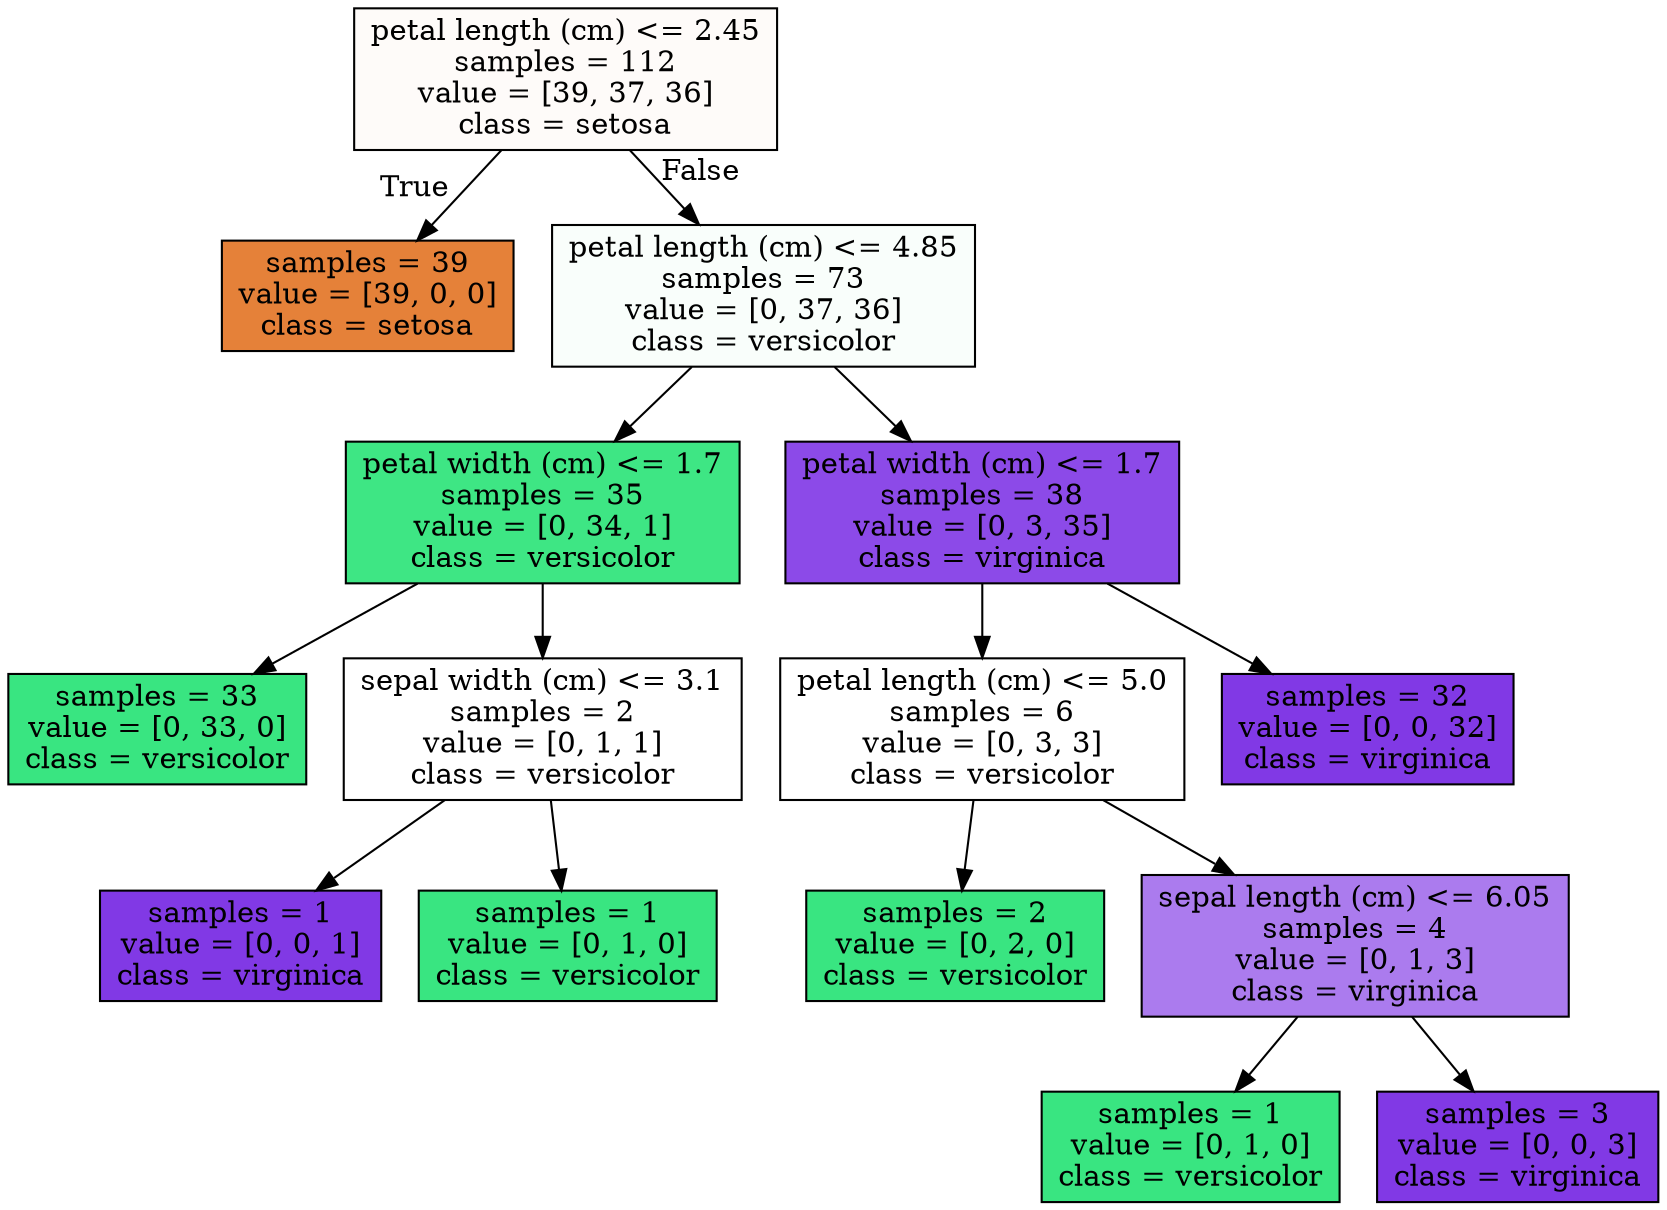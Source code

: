 digraph Tree {
node [shape=box, style="filled", color="black"] ;
0 [label="petal length (cm) <= 2.45\nsamples = 112\nvalue = [39, 37, 36]\nclass = setosa", fillcolor="#e5813907"] ;
1 [label="samples = 39\nvalue = [39, 0, 0]\nclass = setosa", fillcolor="#e58139ff"] ;
0 -> 1 [labeldistance=2.5, labelangle=45, headlabel="True"] ;
2 [label="petal length (cm) <= 4.85\nsamples = 73\nvalue = [0, 37, 36]\nclass = versicolor", fillcolor="#39e58107"] ;
0 -> 2 [labeldistance=2.5, labelangle=-45, headlabel="False"] ;
3 [label="petal width (cm) <= 1.7\nsamples = 35\nvalue = [0, 34, 1]\nclass = versicolor", fillcolor="#39e581f8"] ;
2 -> 3 ;
4 [label="samples = 33\nvalue = [0, 33, 0]\nclass = versicolor", fillcolor="#39e581ff"] ;
3 -> 4 ;
5 [label="sepal width (cm) <= 3.1\nsamples = 2\nvalue = [0, 1, 1]\nclass = versicolor", fillcolor="#39e58100"] ;
3 -> 5 ;
6 [label="samples = 1\nvalue = [0, 0, 1]\nclass = virginica", fillcolor="#8139e5ff"] ;
5 -> 6 ;
7 [label="samples = 1\nvalue = [0, 1, 0]\nclass = versicolor", fillcolor="#39e581ff"] ;
5 -> 7 ;
8 [label="petal width (cm) <= 1.7\nsamples = 38\nvalue = [0, 3, 35]\nclass = virginica", fillcolor="#8139e5e9"] ;
2 -> 8 ;
9 [label="petal length (cm) <= 5.0\nsamples = 6\nvalue = [0, 3, 3]\nclass = versicolor", fillcolor="#39e58100"] ;
8 -> 9 ;
10 [label="samples = 2\nvalue = [0, 2, 0]\nclass = versicolor", fillcolor="#39e581ff"] ;
9 -> 10 ;
11 [label="sepal length (cm) <= 6.05\nsamples = 4\nvalue = [0, 1, 3]\nclass = virginica", fillcolor="#8139e5aa"] ;
9 -> 11 ;
12 [label="samples = 1\nvalue = [0, 1, 0]\nclass = versicolor", fillcolor="#39e581ff"] ;
11 -> 12 ;
13 [label="samples = 3\nvalue = [0, 0, 3]\nclass = virginica", fillcolor="#8139e5ff"] ;
11 -> 13 ;
14 [label="samples = 32\nvalue = [0, 0, 32]\nclass = virginica", fillcolor="#8139e5ff"] ;
8 -> 14 ;
}